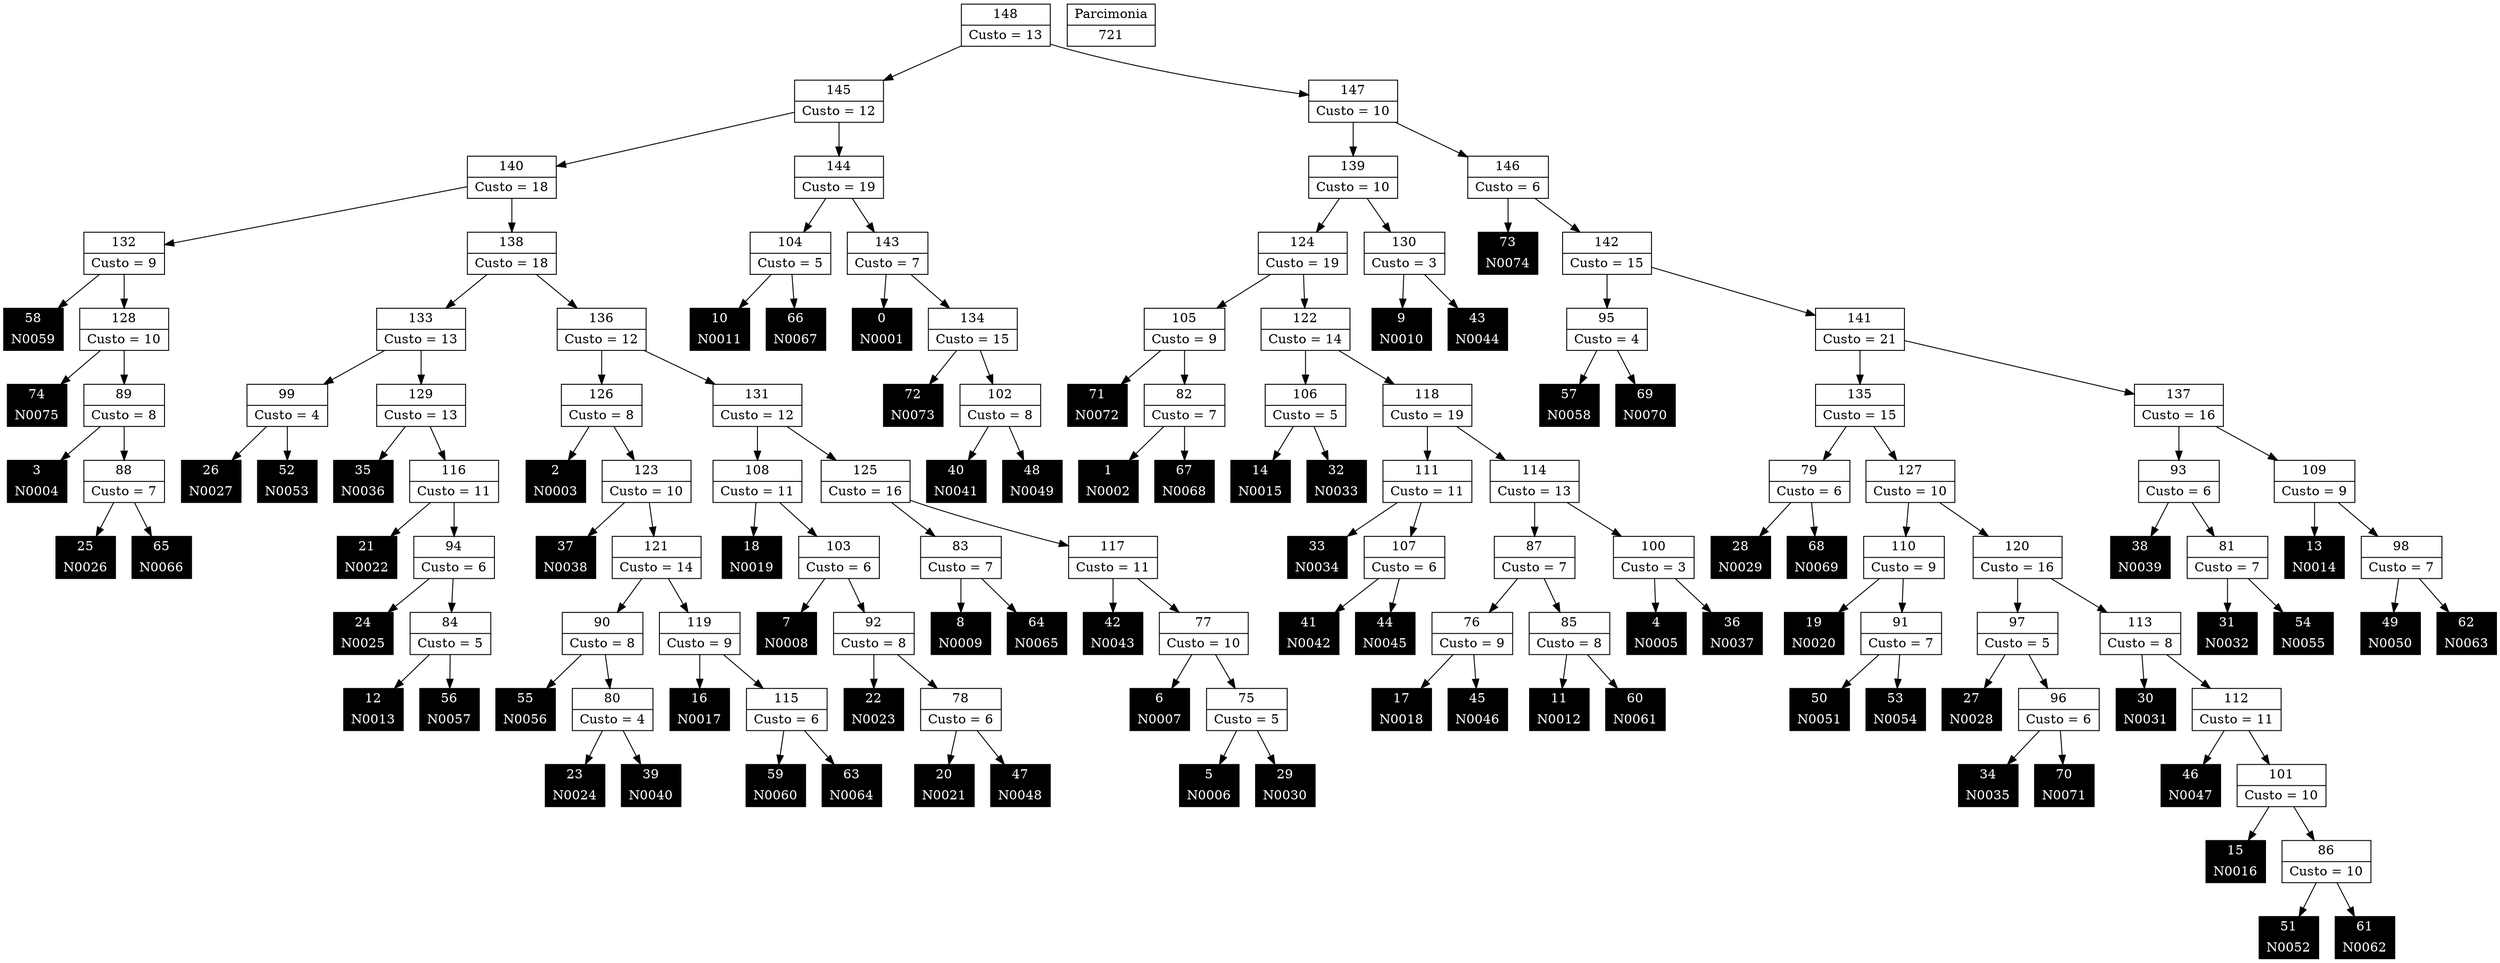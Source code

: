 Digraph G {
0 [shape="record", label="{0 | N0001}",style=filled, color=black, fontcolor=white,fontsize=14, height=0.5]
1 [shape="record", label="{1 | N0002}",style=filled, color=black, fontcolor=white,fontsize=14, height=0.5]
2 [shape="record", label="{2 | N0003}",style=filled, color=black, fontcolor=white,fontsize=14, height=0.5]
3 [shape="record", label="{3 | N0004}",style=filled, color=black, fontcolor=white,fontsize=14, height=0.5]
4 [shape="record", label="{4 | N0005}",style=filled, color=black, fontcolor=white,fontsize=14, height=0.5]
5 [shape="record", label="{5 | N0006}",style=filled, color=black, fontcolor=white,fontsize=14, height=0.5]
6 [shape="record", label="{6 | N0007}",style=filled, color=black, fontcolor=white,fontsize=14, height=0.5]
7 [shape="record", label="{7 | N0008}",style=filled, color=black, fontcolor=white,fontsize=14, height=0.5]
8 [shape="record", label="{8 | N0009}",style=filled, color=black, fontcolor=white,fontsize=14, height=0.5]
9 [shape="record", label="{9 | N0010}",style=filled, color=black, fontcolor=white,fontsize=14, height=0.5]
10 [shape="record", label="{10 | N0011}",style=filled, color=black, fontcolor=white,fontsize=14, height=0.5]
11 [shape="record", label="{11 | N0012}",style=filled, color=black, fontcolor=white,fontsize=14, height=0.5]
12 [shape="record", label="{12 | N0013}",style=filled, color=black, fontcolor=white,fontsize=14, height=0.5]
13 [shape="record", label="{13 | N0014}",style=filled, color=black, fontcolor=white,fontsize=14, height=0.5]
14 [shape="record", label="{14 | N0015}",style=filled, color=black, fontcolor=white,fontsize=14, height=0.5]
15 [shape="record", label="{15 | N0016}",style=filled, color=black, fontcolor=white,fontsize=14, height=0.5]
16 [shape="record", label="{16 | N0017}",style=filled, color=black, fontcolor=white,fontsize=14, height=0.5]
17 [shape="record", label="{17 | N0018}",style=filled, color=black, fontcolor=white,fontsize=14, height=0.5]
18 [shape="record", label="{18 | N0019}",style=filled, color=black, fontcolor=white,fontsize=14, height=0.5]
19 [shape="record", label="{19 | N0020}",style=filled, color=black, fontcolor=white,fontsize=14, height=0.5]
20 [shape="record", label="{20 | N0021}",style=filled, color=black, fontcolor=white,fontsize=14, height=0.5]
21 [shape="record", label="{21 | N0022}",style=filled, color=black, fontcolor=white,fontsize=14, height=0.5]
22 [shape="record", label="{22 | N0023}",style=filled, color=black, fontcolor=white,fontsize=14, height=0.5]
23 [shape="record", label="{23 | N0024}",style=filled, color=black, fontcolor=white,fontsize=14, height=0.5]
24 [shape="record", label="{24 | N0025}",style=filled, color=black, fontcolor=white,fontsize=14, height=0.5]
25 [shape="record", label="{25 | N0026}",style=filled, color=black, fontcolor=white,fontsize=14, height=0.5]
26 [shape="record", label="{26 | N0027}",style=filled, color=black, fontcolor=white,fontsize=14, height=0.5]
27 [shape="record", label="{27 | N0028}",style=filled, color=black, fontcolor=white,fontsize=14, height=0.5]
28 [shape="record", label="{28 | N0029}",style=filled, color=black, fontcolor=white,fontsize=14, height=0.5]
29 [shape="record", label="{29 | N0030}",style=filled, color=black, fontcolor=white,fontsize=14, height=0.5]
30 [shape="record", label="{30 | N0031}",style=filled, color=black, fontcolor=white,fontsize=14, height=0.5]
31 [shape="record", label="{31 | N0032}",style=filled, color=black, fontcolor=white,fontsize=14, height=0.5]
32 [shape="record", label="{32 | N0033}",style=filled, color=black, fontcolor=white,fontsize=14, height=0.5]
33 [shape="record", label="{33 | N0034}",style=filled, color=black, fontcolor=white,fontsize=14, height=0.5]
34 [shape="record", label="{34 | N0035}",style=filled, color=black, fontcolor=white,fontsize=14, height=0.5]
35 [shape="record", label="{35 | N0036}",style=filled, color=black, fontcolor=white,fontsize=14, height=0.5]
36 [shape="record", label="{36 | N0037}",style=filled, color=black, fontcolor=white,fontsize=14, height=0.5]
37 [shape="record", label="{37 | N0038}",style=filled, color=black, fontcolor=white,fontsize=14, height=0.5]
38 [shape="record", label="{38 | N0039}",style=filled, color=black, fontcolor=white,fontsize=14, height=0.5]
39 [shape="record", label="{39 | N0040}",style=filled, color=black, fontcolor=white,fontsize=14, height=0.5]
40 [shape="record", label="{40 | N0041}",style=filled, color=black, fontcolor=white,fontsize=14, height=0.5]
41 [shape="record", label="{41 | N0042}",style=filled, color=black, fontcolor=white,fontsize=14, height=0.5]
42 [shape="record", label="{42 | N0043}",style=filled, color=black, fontcolor=white,fontsize=14, height=0.5]
43 [shape="record", label="{43 | N0044}",style=filled, color=black, fontcolor=white,fontsize=14, height=0.5]
44 [shape="record", label="{44 | N0045}",style=filled, color=black, fontcolor=white,fontsize=14, height=0.5]
45 [shape="record", label="{45 | N0046}",style=filled, color=black, fontcolor=white,fontsize=14, height=0.5]
46 [shape="record", label="{46 | N0047}",style=filled, color=black, fontcolor=white,fontsize=14, height=0.5]
47 [shape="record", label="{47 | N0048}",style=filled, color=black, fontcolor=white,fontsize=14, height=0.5]
48 [shape="record", label="{48 | N0049}",style=filled, color=black, fontcolor=white,fontsize=14, height=0.5]
49 [shape="record", label="{49 | N0050}",style=filled, color=black, fontcolor=white,fontsize=14, height=0.5]
50 [shape="record", label="{50 | N0051}",style=filled, color=black, fontcolor=white,fontsize=14, height=0.5]
51 [shape="record", label="{51 | N0052}",style=filled, color=black, fontcolor=white,fontsize=14, height=0.5]
52 [shape="record", label="{52 | N0053}",style=filled, color=black, fontcolor=white,fontsize=14, height=0.5]
53 [shape="record", label="{53 | N0054}",style=filled, color=black, fontcolor=white,fontsize=14, height=0.5]
54 [shape="record", label="{54 | N0055}",style=filled, color=black, fontcolor=white,fontsize=14, height=0.5]
55 [shape="record", label="{55 | N0056}",style=filled, color=black, fontcolor=white,fontsize=14, height=0.5]
56 [shape="record", label="{56 | N0057}",style=filled, color=black, fontcolor=white,fontsize=14, height=0.5]
57 [shape="record", label="{57 | N0058}",style=filled, color=black, fontcolor=white,fontsize=14, height=0.5]
58 [shape="record", label="{58 | N0059}",style=filled, color=black, fontcolor=white,fontsize=14, height=0.5]
59 [shape="record", label="{59 | N0060}",style=filled, color=black, fontcolor=white,fontsize=14, height=0.5]
60 [shape="record", label="{60 | N0061}",style=filled, color=black, fontcolor=white,fontsize=14, height=0.5]
61 [shape="record", label="{61 | N0062}",style=filled, color=black, fontcolor=white,fontsize=14, height=0.5]
62 [shape="record", label="{62 | N0063}",style=filled, color=black, fontcolor=white,fontsize=14, height=0.5]
63 [shape="record", label="{63 | N0064}",style=filled, color=black, fontcolor=white,fontsize=14, height=0.5]
64 [shape="record", label="{64 | N0065}",style=filled, color=black, fontcolor=white,fontsize=14, height=0.5]
65 [shape="record", label="{65 | N0066}",style=filled, color=black, fontcolor=white,fontsize=14, height=0.5]
66 [shape="record", label="{66 | N0067}",style=filled, color=black, fontcolor=white,fontsize=14, height=0.5]
67 [shape="record", label="{67 | N0068}",style=filled, color=black, fontcolor=white,fontsize=14, height=0.5]
68 [shape="record", label="{68 | N0069}",style=filled, color=black, fontcolor=white,fontsize=14, height=0.5]
69 [shape="record", label="{69 | N0070}",style=filled, color=black, fontcolor=white,fontsize=14, height=0.5]
70 [shape="record", label="{70 | N0071}",style=filled, color=black, fontcolor=white,fontsize=14, height=0.5]
71 [shape="record", label="{71 | N0072}",style=filled, color=black, fontcolor=white,fontsize=14, height=0.5]
72 [shape="record", label="{72 | N0073}",style=filled, color=black, fontcolor=white,fontsize=14, height=0.5]
73 [shape="record", label="{73 | N0074}",style=filled, color=black, fontcolor=white,fontsize=14, height=0.5]
74 [shape="record", label="{74 | N0075}",style=filled, color=black, fontcolor=white,fontsize=14, height=0.5]
75 [shape="record", label="{75|Custo = 5}"]
76 [shape="record", label="{76|Custo = 9}"]
77 [shape="record", label="{77|Custo = 10}"]
78 [shape="record", label="{78|Custo = 6}"]
79 [shape="record", label="{79|Custo = 6}"]
80 [shape="record", label="{80|Custo = 4}"]
81 [shape="record", label="{81|Custo = 7}"]
82 [shape="record", label="{82|Custo = 7}"]
83 [shape="record", label="{83|Custo = 7}"]
84 [shape="record", label="{84|Custo = 5}"]
85 [shape="record", label="{85|Custo = 8}"]
86 [shape="record", label="{86|Custo = 10}"]
87 [shape="record", label="{87|Custo = 7}"]
88 [shape="record", label="{88|Custo = 7}"]
89 [shape="record", label="{89|Custo = 8}"]
90 [shape="record", label="{90|Custo = 8}"]
91 [shape="record", label="{91|Custo = 7}"]
92 [shape="record", label="{92|Custo = 8}"]
93 [shape="record", label="{93|Custo = 6}"]
94 [shape="record", label="{94|Custo = 6}"]
95 [shape="record", label="{95|Custo = 4}"]
96 [shape="record", label="{96|Custo = 6}"]
97 [shape="record", label="{97|Custo = 5}"]
98 [shape="record", label="{98|Custo = 7}"]
99 [shape="record", label="{99|Custo = 4}"]
100 [shape="record", label="{100|Custo = 3}"]
101 [shape="record", label="{101|Custo = 10}"]
102 [shape="record", label="{102|Custo = 8}"]
103 [shape="record", label="{103|Custo = 6}"]
104 [shape="record", label="{104|Custo = 5}"]
105 [shape="record", label="{105|Custo = 9}"]
106 [shape="record", label="{106|Custo = 5}"]
107 [shape="record", label="{107|Custo = 6}"]
108 [shape="record", label="{108|Custo = 11}"]
109 [shape="record", label="{109|Custo = 9}"]
110 [shape="record", label="{110|Custo = 9}"]
111 [shape="record", label="{111|Custo = 11}"]
112 [shape="record", label="{112|Custo = 11}"]
113 [shape="record", label="{113|Custo = 8}"]
114 [shape="record", label="{114|Custo = 13}"]
115 [shape="record", label="{115|Custo = 6}"]
116 [shape="record", label="{116|Custo = 11}"]
117 [shape="record", label="{117|Custo = 11}"]
118 [shape="record", label="{118|Custo = 19}"]
119 [shape="record", label="{119|Custo = 9}"]
120 [shape="record", label="{120|Custo = 16}"]
121 [shape="record", label="{121|Custo = 14}"]
122 [shape="record", label="{122|Custo = 14}"]
123 [shape="record", label="{123|Custo = 10}"]
124 [shape="record", label="{124|Custo = 19}"]
125 [shape="record", label="{125|Custo = 16}"]
126 [shape="record", label="{126|Custo = 8}"]
127 [shape="record", label="{127|Custo = 10}"]
128 [shape="record", label="{128|Custo = 10}"]
129 [shape="record", label="{129|Custo = 13}"]
130 [shape="record", label="{130|Custo = 3}"]
131 [shape="record", label="{131|Custo = 12}"]
132 [shape="record", label="{132|Custo = 9}"]
133 [shape="record", label="{133|Custo = 13}"]
134 [shape="record", label="{134|Custo = 15}"]
135 [shape="record", label="{135|Custo = 15}"]
136 [shape="record", label="{136|Custo = 12}"]
137 [shape="record", label="{137|Custo = 16}"]
138 [shape="record", label="{138|Custo = 18}"]
139 [shape="record", label="{139|Custo = 10}"]
140 [shape="record", label="{140|Custo = 18}"]
141 [shape="record", label="{141|Custo = 21}"]
142 [shape="record", label="{142|Custo = 15}"]
143 [shape="record", label="{143|Custo = 7}"]
144 [shape="record", label="{144|Custo = 19}"]
145 [shape="record", label="{145|Custo = 12}"]
146 [shape="record", label="{146|Custo = 6}"]
147 [shape="record", label="{147|Custo = 10}"]
148 [shape="record", label="{148|Custo = 13}"]

75->29
75->5
76->45
76->17
77->75
77->6
78->47
78->20
79->68
79->28
80->39
80->23
81->54
81->31
82->67
82->1
83->64
83->8
84->56
84->12
85->60
85->11
86->61
86->51
87->85
87->76
88->65
88->25
89->88
89->3
90->80
90->55
91->53
91->50
92->78
92->22
93->81
93->38
94->84
94->24
95->69
95->57
96->70
96->34
97->96
97->27
98->62
98->49
99->52
99->26
100->36
100->4
101->86
101->15
102->48
102->40
103->92
103->7
104->66
104->10
105->82
105->71
106->32
106->14
107->44
107->41
108->103
108->18
109->98
109->13
110->91
110->19
111->107
111->33
112->101
112->46
113->112
113->30
114->100
114->87
115->63
115->59
116->94
116->21
117->77
117->42
118->114
118->111
119->115
119->16
120->113
120->97
121->119
121->90
122->118
122->106
123->121
123->37
124->122
124->105
125->117
125->83
126->123
126->2
127->120
127->110
128->89
128->74
129->116
129->35
130->43
130->9
131->125
131->108
132->128
132->58
133->129
133->99
134->102
134->72
135->127
135->79
136->131
136->126
137->109
137->93
138->136
138->133
139->130
139->124
140->138
140->132
141->137
141->135
142->141
142->95
143->134
143->0
144->143
144->104
145->144
145->140
146->142
146->73
147->146
147->139
148->147
148->145

721 [shape="record", label="{Parcimonia|721}"]
}